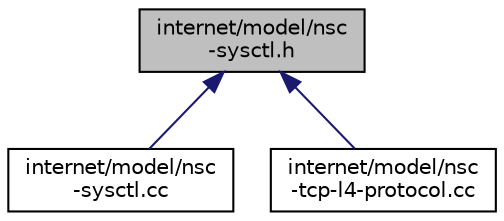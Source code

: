 digraph "internet/model/nsc-sysctl.h"
{
  edge [fontname="Helvetica",fontsize="10",labelfontname="Helvetica",labelfontsize="10"];
  node [fontname="Helvetica",fontsize="10",shape=record];
  Node1 [label="internet/model/nsc\l-sysctl.h",height=0.2,width=0.4,color="black", fillcolor="grey75", style="filled", fontcolor="black"];
  Node1 -> Node2 [dir="back",color="midnightblue",fontsize="10",style="solid"];
  Node2 [label="internet/model/nsc\l-sysctl.cc",height=0.2,width=0.4,color="black", fillcolor="white", style="filled",URL="$d8/dd1/nsc-sysctl_8cc.html"];
  Node1 -> Node3 [dir="back",color="midnightblue",fontsize="10",style="solid"];
  Node3 [label="internet/model/nsc\l-tcp-l4-protocol.cc",height=0.2,width=0.4,color="black", fillcolor="white", style="filled",URL="$dc/d87/nsc-tcp-l4-protocol_8cc.html"];
}
